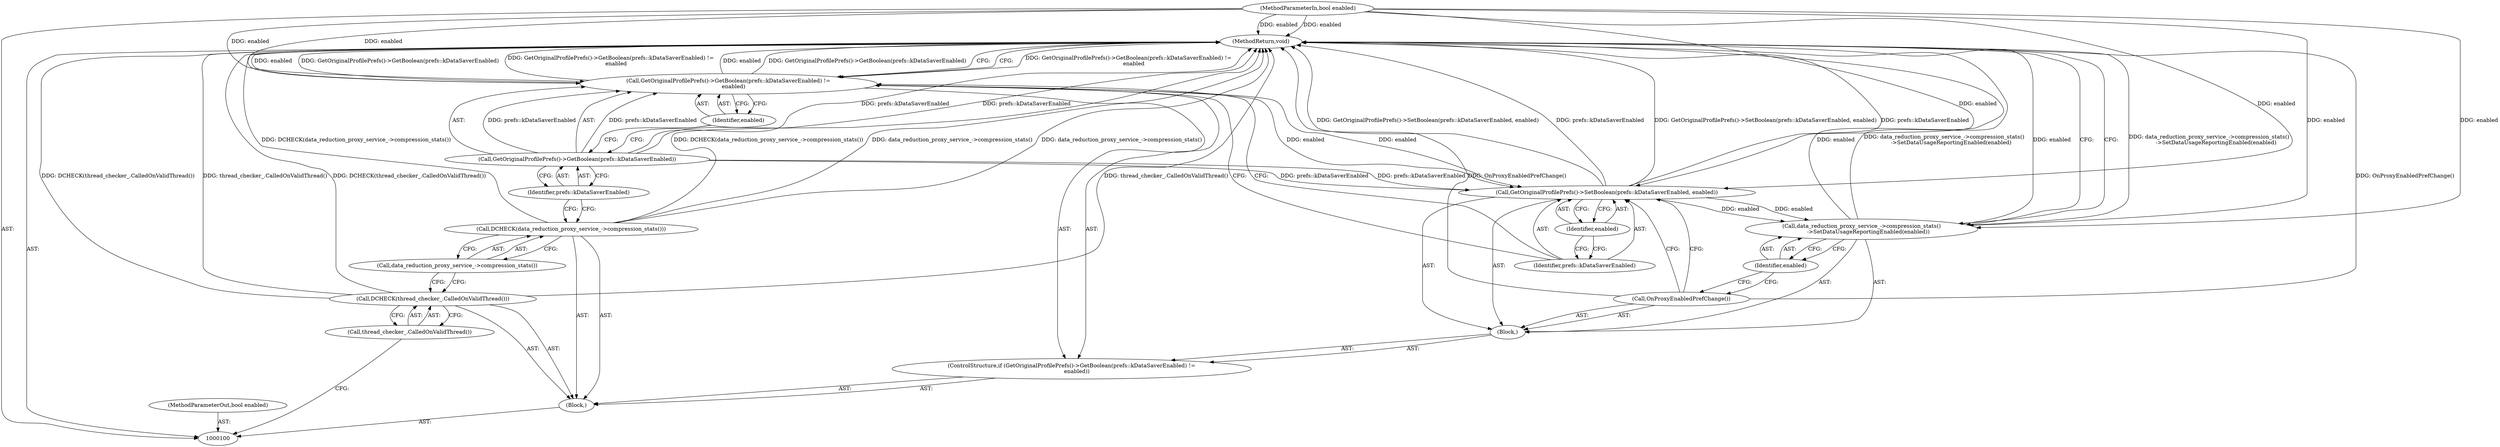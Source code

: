 digraph "0_Chrome_c995d4fe5e96f4d6d4a88b7867279b08e72d2579_10" {
"1000119" [label="(MethodReturn,void)"];
"1000101" [label="(MethodParameterIn,bool enabled)"];
"1000155" [label="(MethodParameterOut,bool enabled)"];
"1000102" [label="(Block,)"];
"1000118" [label="(Identifier,enabled)"];
"1000104" [label="(Call,thread_checker_.CalledOnValidThread())"];
"1000103" [label="(Call,DCHECK(thread_checker_.CalledOnValidThread()))"];
"1000106" [label="(Call,data_reduction_proxy_service_->compression_stats())"];
"1000105" [label="(Call,DCHECK(data_reduction_proxy_service_->compression_stats()))"];
"1000107" [label="(ControlStructure,if (GetOriginalProfilePrefs()->GetBoolean(prefs::kDataSaverEnabled) !=\n      enabled))"];
"1000110" [label="(Identifier,prefs::kDataSaverEnabled)"];
"1000108" [label="(Call,GetOriginalProfilePrefs()->GetBoolean(prefs::kDataSaverEnabled) !=\n      enabled)"];
"1000109" [label="(Call,GetOriginalProfilePrefs()->GetBoolean(prefs::kDataSaverEnabled))"];
"1000112" [label="(Block,)"];
"1000111" [label="(Identifier,enabled)"];
"1000113" [label="(Call,GetOriginalProfilePrefs()->SetBoolean(prefs::kDataSaverEnabled, enabled))"];
"1000114" [label="(Identifier,prefs::kDataSaverEnabled)"];
"1000115" [label="(Identifier,enabled)"];
"1000116" [label="(Call,OnProxyEnabledPrefChange())"];
"1000117" [label="(Call,data_reduction_proxy_service_->compression_stats()\n        ->SetDataUsageReportingEnabled(enabled))"];
"1000119" -> "1000100"  [label="AST: "];
"1000119" -> "1000117"  [label="CFG: "];
"1000119" -> "1000108"  [label="CFG: "];
"1000117" -> "1000119"  [label="DDG: data_reduction_proxy_service_->compression_stats()\n        ->SetDataUsageReportingEnabled(enabled)"];
"1000117" -> "1000119"  [label="DDG: enabled"];
"1000108" -> "1000119"  [label="DDG: GetOriginalProfilePrefs()->GetBoolean(prefs::kDataSaverEnabled) !=\n      enabled"];
"1000108" -> "1000119"  [label="DDG: enabled"];
"1000108" -> "1000119"  [label="DDG: GetOriginalProfilePrefs()->GetBoolean(prefs::kDataSaverEnabled)"];
"1000103" -> "1000119"  [label="DDG: thread_checker_.CalledOnValidThread()"];
"1000103" -> "1000119"  [label="DDG: DCHECK(thread_checker_.CalledOnValidThread())"];
"1000105" -> "1000119"  [label="DDG: DCHECK(data_reduction_proxy_service_->compression_stats())"];
"1000105" -> "1000119"  [label="DDG: data_reduction_proxy_service_->compression_stats()"];
"1000113" -> "1000119"  [label="DDG: prefs::kDataSaverEnabled"];
"1000113" -> "1000119"  [label="DDG: GetOriginalProfilePrefs()->SetBoolean(prefs::kDataSaverEnabled, enabled)"];
"1000101" -> "1000119"  [label="DDG: enabled"];
"1000109" -> "1000119"  [label="DDG: prefs::kDataSaverEnabled"];
"1000116" -> "1000119"  [label="DDG: OnProxyEnabledPrefChange()"];
"1000101" -> "1000100"  [label="AST: "];
"1000101" -> "1000119"  [label="DDG: enabled"];
"1000101" -> "1000108"  [label="DDG: enabled"];
"1000101" -> "1000113"  [label="DDG: enabled"];
"1000101" -> "1000117"  [label="DDG: enabled"];
"1000155" -> "1000100"  [label="AST: "];
"1000102" -> "1000100"  [label="AST: "];
"1000103" -> "1000102"  [label="AST: "];
"1000105" -> "1000102"  [label="AST: "];
"1000107" -> "1000102"  [label="AST: "];
"1000118" -> "1000117"  [label="AST: "];
"1000118" -> "1000116"  [label="CFG: "];
"1000117" -> "1000118"  [label="CFG: "];
"1000104" -> "1000103"  [label="AST: "];
"1000104" -> "1000100"  [label="CFG: "];
"1000103" -> "1000104"  [label="CFG: "];
"1000103" -> "1000102"  [label="AST: "];
"1000103" -> "1000104"  [label="CFG: "];
"1000104" -> "1000103"  [label="AST: "];
"1000106" -> "1000103"  [label="CFG: "];
"1000103" -> "1000119"  [label="DDG: thread_checker_.CalledOnValidThread()"];
"1000103" -> "1000119"  [label="DDG: DCHECK(thread_checker_.CalledOnValidThread())"];
"1000106" -> "1000105"  [label="AST: "];
"1000106" -> "1000103"  [label="CFG: "];
"1000105" -> "1000106"  [label="CFG: "];
"1000105" -> "1000102"  [label="AST: "];
"1000105" -> "1000106"  [label="CFG: "];
"1000106" -> "1000105"  [label="AST: "];
"1000110" -> "1000105"  [label="CFG: "];
"1000105" -> "1000119"  [label="DDG: DCHECK(data_reduction_proxy_service_->compression_stats())"];
"1000105" -> "1000119"  [label="DDG: data_reduction_proxy_service_->compression_stats()"];
"1000107" -> "1000102"  [label="AST: "];
"1000108" -> "1000107"  [label="AST: "];
"1000112" -> "1000107"  [label="AST: "];
"1000110" -> "1000109"  [label="AST: "];
"1000110" -> "1000105"  [label="CFG: "];
"1000109" -> "1000110"  [label="CFG: "];
"1000108" -> "1000107"  [label="AST: "];
"1000108" -> "1000111"  [label="CFG: "];
"1000109" -> "1000108"  [label="AST: "];
"1000111" -> "1000108"  [label="AST: "];
"1000114" -> "1000108"  [label="CFG: "];
"1000119" -> "1000108"  [label="CFG: "];
"1000108" -> "1000119"  [label="DDG: GetOriginalProfilePrefs()->GetBoolean(prefs::kDataSaverEnabled) !=\n      enabled"];
"1000108" -> "1000119"  [label="DDG: enabled"];
"1000108" -> "1000119"  [label="DDG: GetOriginalProfilePrefs()->GetBoolean(prefs::kDataSaverEnabled)"];
"1000109" -> "1000108"  [label="DDG: prefs::kDataSaverEnabled"];
"1000101" -> "1000108"  [label="DDG: enabled"];
"1000108" -> "1000113"  [label="DDG: enabled"];
"1000109" -> "1000108"  [label="AST: "];
"1000109" -> "1000110"  [label="CFG: "];
"1000110" -> "1000109"  [label="AST: "];
"1000111" -> "1000109"  [label="CFG: "];
"1000109" -> "1000119"  [label="DDG: prefs::kDataSaverEnabled"];
"1000109" -> "1000108"  [label="DDG: prefs::kDataSaverEnabled"];
"1000109" -> "1000113"  [label="DDG: prefs::kDataSaverEnabled"];
"1000112" -> "1000107"  [label="AST: "];
"1000113" -> "1000112"  [label="AST: "];
"1000116" -> "1000112"  [label="AST: "];
"1000117" -> "1000112"  [label="AST: "];
"1000111" -> "1000108"  [label="AST: "];
"1000111" -> "1000109"  [label="CFG: "];
"1000108" -> "1000111"  [label="CFG: "];
"1000113" -> "1000112"  [label="AST: "];
"1000113" -> "1000115"  [label="CFG: "];
"1000114" -> "1000113"  [label="AST: "];
"1000115" -> "1000113"  [label="AST: "];
"1000116" -> "1000113"  [label="CFG: "];
"1000113" -> "1000119"  [label="DDG: prefs::kDataSaverEnabled"];
"1000113" -> "1000119"  [label="DDG: GetOriginalProfilePrefs()->SetBoolean(prefs::kDataSaverEnabled, enabled)"];
"1000109" -> "1000113"  [label="DDG: prefs::kDataSaverEnabled"];
"1000108" -> "1000113"  [label="DDG: enabled"];
"1000101" -> "1000113"  [label="DDG: enabled"];
"1000113" -> "1000117"  [label="DDG: enabled"];
"1000114" -> "1000113"  [label="AST: "];
"1000114" -> "1000108"  [label="CFG: "];
"1000115" -> "1000114"  [label="CFG: "];
"1000115" -> "1000113"  [label="AST: "];
"1000115" -> "1000114"  [label="CFG: "];
"1000113" -> "1000115"  [label="CFG: "];
"1000116" -> "1000112"  [label="AST: "];
"1000116" -> "1000113"  [label="CFG: "];
"1000118" -> "1000116"  [label="CFG: "];
"1000116" -> "1000119"  [label="DDG: OnProxyEnabledPrefChange()"];
"1000117" -> "1000112"  [label="AST: "];
"1000117" -> "1000118"  [label="CFG: "];
"1000118" -> "1000117"  [label="AST: "];
"1000119" -> "1000117"  [label="CFG: "];
"1000117" -> "1000119"  [label="DDG: data_reduction_proxy_service_->compression_stats()\n        ->SetDataUsageReportingEnabled(enabled)"];
"1000117" -> "1000119"  [label="DDG: enabled"];
"1000113" -> "1000117"  [label="DDG: enabled"];
"1000101" -> "1000117"  [label="DDG: enabled"];
}
